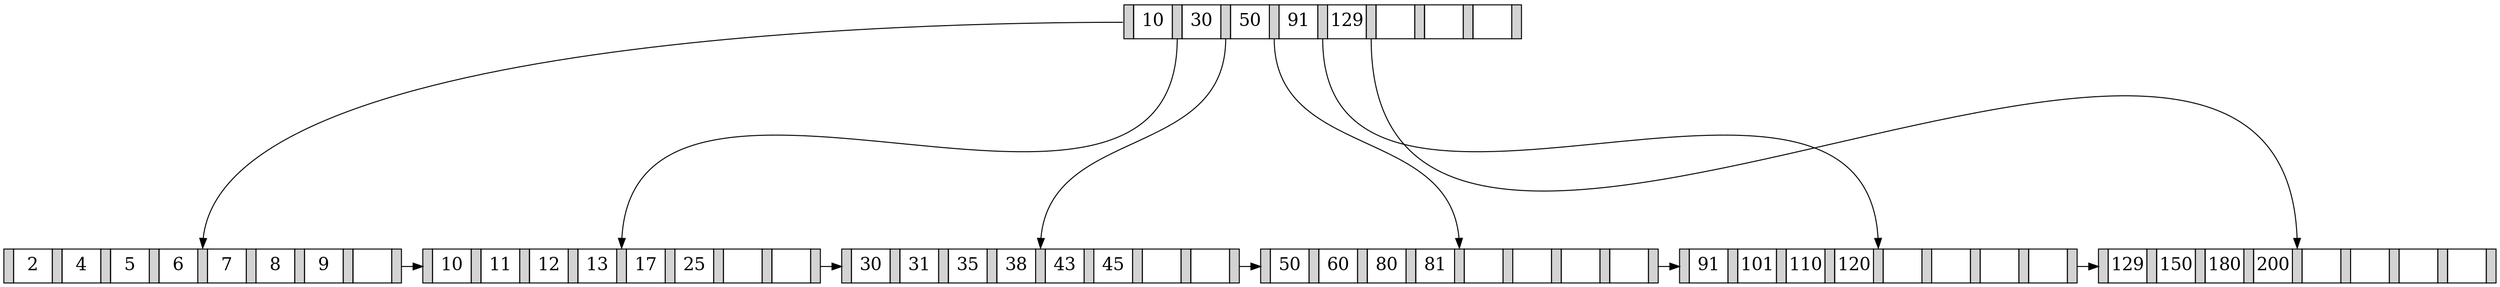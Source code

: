 digraph BTree {
    rankdir = TB;
    ranksep = 3;
    nodesep = 0.3;

    /* 10,30,50,91,129 */
    node0 [shape=none, fontsize=18, margin=0, label=<
      <TABLE BORDER="0" COLOR="black" CELLBORDER="1" CELLSPACING="0" CELLPADDING="4">
        <TR>
          <TD PORT="0" BGCOLOR="lightgrey"></TD>
          <TD PORT="1" WIDTH="40" HEIGHT="35" FIXEDSIZE="TRUE">10</TD>
          <TD PORT="2" BGCOLOR="lightgrey"></TD>
          <TD PORT="3" WIDTH="40" HEIGHT="35" FIXEDSIZE="TRUE">30</TD>
          <TD PORT="4" BGCOLOR="lightgrey"></TD>
          <TD PORT="5" WIDTH="40" HEIGHT="35" FIXEDSIZE="TRUE">50</TD>
          <TD PORT="6" BGCOLOR="lightgrey"></TD>
          <TD PORT="7" WIDTH="40" HEIGHT="35" FIXEDSIZE="TRUE">91</TD>
          <TD PORT="8" BGCOLOR="lightgrey"></TD>
          <TD PORT="9" WIDTH="40" HEIGHT="35" FIXEDSIZE="TRUE">129</TD>
          <TD PORT="10" BGCOLOR="lightgrey"></TD>
          <TD PORT="11" WIDTH="40" HEIGHT="35" FIXEDSIZE="TRUE"></TD>
          <TD PORT="12" BGCOLOR="lightgrey"></TD>
          <TD PORT="13" WIDTH="40" HEIGHT="35" FIXEDSIZE="TRUE"></TD>
          <TD PORT="14" BGCOLOR="lightgrey"></TD>
          <TD PORT="15" WIDTH="40" HEIGHT="35" FIXEDSIZE="TRUE"></TD>
          <TD PORT="16" BGCOLOR="lightgrey"></TD>
        </TR>
      </TABLE>
    >];

    /* 2,4,5,6,7,8,9 */
    node1 [shape=none, fontsize=18, margin=0, label=<
      <TABLE BORDER="0" COLOR="black" CELLBORDER="1" CELLSPACING="0" CELLPADDING="4">
        <TR>
          <TD PORT="0" BGCOLOR="lightgrey"></TD>
          <TD PORT="1" WIDTH="40" HEIGHT="35" FIXEDSIZE="TRUE">2</TD>
          <TD PORT="2" BGCOLOR="lightgrey"></TD>
          <TD PORT="3" WIDTH="40" HEIGHT="35" FIXEDSIZE="TRUE">4</TD>
          <TD PORT="4" BGCOLOR="lightgrey"></TD>
          <TD PORT="5" WIDTH="40" HEIGHT="35" FIXEDSIZE="TRUE">5</TD>
          <TD PORT="6" BGCOLOR="lightgrey"></TD>
          <TD PORT="7" WIDTH="40" HEIGHT="35" FIXEDSIZE="TRUE">6</TD>
          <TD PORT="8" BGCOLOR="lightgrey"></TD>
          <TD PORT="9" WIDTH="40" HEIGHT="35" FIXEDSIZE="TRUE">7</TD>
          <TD PORT="10" BGCOLOR="lightgrey"></TD>
          <TD PORT="11" WIDTH="40" HEIGHT="35" FIXEDSIZE="TRUE">8</TD>
          <TD PORT="12" BGCOLOR="lightgrey"></TD>
          <TD PORT="13" WIDTH="40" HEIGHT="35" FIXEDSIZE="TRUE">9</TD>
          <TD PORT="14" BGCOLOR="lightgrey"></TD>
          <TD PORT="15" WIDTH="40" HEIGHT="35" FIXEDSIZE="TRUE"></TD>
          <TD PORT="16" BGCOLOR="lightgrey"></TD>
        </TR>
      </TABLE>
    >];

    node0:0 -> node1:8;

    /* 10,11,12,13,17,25 */
    node2 [shape=none, fontsize=18, margin=0, label=<
      <TABLE BORDER="0" COLOR="black" CELLBORDER="1" CELLSPACING="0" CELLPADDING="4">
        <TR>
          <TD PORT="0" BGCOLOR="lightgrey"></TD>
          <TD PORT="1" WIDTH="40" HEIGHT="35" FIXEDSIZE="TRUE">10</TD>
          <TD PORT="2" BGCOLOR="lightgrey"></TD>
          <TD PORT="3" WIDTH="40" HEIGHT="35" FIXEDSIZE="TRUE">11</TD>
          <TD PORT="4" BGCOLOR="lightgrey"></TD>
          <TD PORT="5" WIDTH="40" HEIGHT="35" FIXEDSIZE="TRUE">12</TD>
          <TD PORT="6" BGCOLOR="lightgrey"></TD>
          <TD PORT="7" WIDTH="40" HEIGHT="35" FIXEDSIZE="TRUE">13</TD>
          <TD PORT="8" BGCOLOR="lightgrey"></TD>
          <TD PORT="9" WIDTH="40" HEIGHT="35" FIXEDSIZE="TRUE">17</TD>
          <TD PORT="10" BGCOLOR="lightgrey"></TD>
          <TD PORT="11" WIDTH="40" HEIGHT="35" FIXEDSIZE="TRUE">25</TD>
          <TD PORT="12" BGCOLOR="lightgrey"></TD>
          <TD PORT="13" WIDTH="40" HEIGHT="35" FIXEDSIZE="TRUE"></TD>
          <TD PORT="14" BGCOLOR="lightgrey"></TD>
          <TD PORT="15" WIDTH="40" HEIGHT="35" FIXEDSIZE="TRUE"></TD>
          <TD PORT="16" BGCOLOR="lightgrey"></TD>
        </TR>
      </TABLE>
    >];

    node0:2 -> node2:8;

    /* 30,31,35,38,43,45 */
    node3 [shape=none, fontsize=18, margin=0, label=<
      <TABLE BORDER="0" COLOR="black" CELLBORDER="1" CELLSPACING="0" CELLPADDING="4">
        <TR>
          <TD PORT="0" BGCOLOR="lightgrey"></TD>
          <TD PORT="1" WIDTH="40" HEIGHT="35" FIXEDSIZE="TRUE">30</TD>
          <TD PORT="2" BGCOLOR="lightgrey"></TD>
          <TD PORT="3" WIDTH="40" HEIGHT="35" FIXEDSIZE="TRUE">31</TD>
          <TD PORT="4" BGCOLOR="lightgrey"></TD>
          <TD PORT="5" WIDTH="40" HEIGHT="35" FIXEDSIZE="TRUE">35</TD>
          <TD PORT="6" BGCOLOR="lightgrey"></TD>
          <TD PORT="7" WIDTH="40" HEIGHT="35" FIXEDSIZE="TRUE">38</TD>
          <TD PORT="8" BGCOLOR="lightgrey"></TD>
          <TD PORT="9" WIDTH="40" HEIGHT="35" FIXEDSIZE="TRUE">43</TD>
          <TD PORT="10" BGCOLOR="lightgrey"></TD>
          <TD PORT="11" WIDTH="40" HEIGHT="35" FIXEDSIZE="TRUE">45</TD>
          <TD PORT="12" BGCOLOR="lightgrey"></TD>
          <TD PORT="13" WIDTH="40" HEIGHT="35" FIXEDSIZE="TRUE"></TD>
          <TD PORT="14" BGCOLOR="lightgrey"></TD>
          <TD PORT="15" WIDTH="40" HEIGHT="35" FIXEDSIZE="TRUE"></TD>
          <TD PORT="16" BGCOLOR="lightgrey"></TD>
        </TR>
      </TABLE>
    >];

    node0:4 -> node3:8;

    /* 50,60,80,81 */
    node4 [shape=none, fontsize=18, margin=0, label=<
      <TABLE BORDER="0" COLOR="black" CELLBORDER="1" CELLSPACING="0" CELLPADDING="4">
        <TR>
          <TD PORT="0" BGCOLOR="lightgrey"></TD>
          <TD PORT="1" WIDTH="40" HEIGHT="35" FIXEDSIZE="TRUE">50</TD>
          <TD PORT="2" BGCOLOR="lightgrey"></TD>
          <TD PORT="3" WIDTH="40" HEIGHT="35" FIXEDSIZE="TRUE">60</TD>
          <TD PORT="4" BGCOLOR="lightgrey"></TD>
          <TD PORT="5" WIDTH="40" HEIGHT="35" FIXEDSIZE="TRUE">80</TD>
          <TD PORT="6" BGCOLOR="lightgrey"></TD>
          <TD PORT="7" WIDTH="40" HEIGHT="35" FIXEDSIZE="TRUE">81</TD>
          <TD PORT="8" BGCOLOR="lightgrey"></TD>
          <TD PORT="9" WIDTH="40" HEIGHT="35" FIXEDSIZE="TRUE"></TD>
          <TD PORT="10" BGCOLOR="lightgrey"></TD>
          <TD PORT="11" WIDTH="40" HEIGHT="35" FIXEDSIZE="TRUE"></TD>
          <TD PORT="12" BGCOLOR="lightgrey"></TD>
          <TD PORT="13" WIDTH="40" HEIGHT="35" FIXEDSIZE="TRUE"></TD>
          <TD PORT="14" BGCOLOR="lightgrey"></TD>
          <TD PORT="15" WIDTH="40" HEIGHT="35" FIXEDSIZE="TRUE"></TD>
          <TD PORT="16" BGCOLOR="lightgrey"></TD>
        </TR>
      </TABLE>
    >];

    node0:6 -> node4:8;

    /* 91,101,110,120 */
    node5 [shape=none, fontsize=18, margin=0, label=<
      <TABLE BORDER="0" COLOR="black" CELLBORDER="1" CELLSPACING="0" CELLPADDING="4">
        <TR>
          <TD PORT="0" BGCOLOR="lightgrey"></TD>
          <TD PORT="1" WIDTH="40" HEIGHT="35" FIXEDSIZE="TRUE">91</TD>
          <TD PORT="2" BGCOLOR="lightgrey"></TD>
          <TD PORT="3" WIDTH="40" HEIGHT="35" FIXEDSIZE="TRUE">101</TD>
          <TD PORT="4" BGCOLOR="lightgrey"></TD>
          <TD PORT="5" WIDTH="40" HEIGHT="35" FIXEDSIZE="TRUE">110</TD>
          <TD PORT="6" BGCOLOR="lightgrey"></TD>
          <TD PORT="7" WIDTH="40" HEIGHT="35" FIXEDSIZE="TRUE">120</TD>
          <TD PORT="8" BGCOLOR="lightgrey"></TD>
          <TD PORT="9" WIDTH="40" HEIGHT="35" FIXEDSIZE="TRUE"></TD>
          <TD PORT="10" BGCOLOR="lightgrey"></TD>
          <TD PORT="11" WIDTH="40" HEIGHT="35" FIXEDSIZE="TRUE"></TD>
          <TD PORT="12" BGCOLOR="lightgrey"></TD>
          <TD PORT="13" WIDTH="40" HEIGHT="35" FIXEDSIZE="TRUE"></TD>
          <TD PORT="14" BGCOLOR="lightgrey"></TD>
          <TD PORT="15" WIDTH="40" HEIGHT="35" FIXEDSIZE="TRUE"></TD>
          <TD PORT="16" BGCOLOR="lightgrey"></TD>
        </TR>
      </TABLE>
    >];

    node0:8 -> node5:8;

    /* 129,150,180,200 */
    node6 [shape=none, fontsize=18, margin=0, label=<
      <TABLE BORDER="0" COLOR="black" CELLBORDER="1" CELLSPACING="0" CELLPADDING="4">
        <TR>
          <TD PORT="0" BGCOLOR="lightgrey"></TD>
          <TD PORT="1" WIDTH="40" HEIGHT="35" FIXEDSIZE="TRUE">129</TD>
          <TD PORT="2" BGCOLOR="lightgrey"></TD>
          <TD PORT="3" WIDTH="40" HEIGHT="35" FIXEDSIZE="TRUE">150</TD>
          <TD PORT="4" BGCOLOR="lightgrey"></TD>
          <TD PORT="5" WIDTH="40" HEIGHT="35" FIXEDSIZE="TRUE">180</TD>
          <TD PORT="6" BGCOLOR="lightgrey"></TD>
          <TD PORT="7" WIDTH="40" HEIGHT="35" FIXEDSIZE="TRUE">200</TD>
          <TD PORT="8" BGCOLOR="lightgrey"></TD>
          <TD PORT="9" WIDTH="40" HEIGHT="35" FIXEDSIZE="TRUE"></TD>
          <TD PORT="10" BGCOLOR="lightgrey"></TD>
          <TD PORT="11" WIDTH="40" HEIGHT="35" FIXEDSIZE="TRUE"></TD>
          <TD PORT="12" BGCOLOR="lightgrey"></TD>
          <TD PORT="13" WIDTH="40" HEIGHT="35" FIXEDSIZE="TRUE"></TD>
          <TD PORT="14" BGCOLOR="lightgrey"></TD>
          <TD PORT="15" WIDTH="40" HEIGHT="35" FIXEDSIZE="TRUE"></TD>
          <TD PORT="16" BGCOLOR="lightgrey"></TD>
        </TR>
      </TABLE>
    >];

    node0:10 -> node6:8;

    /* Attach leaf nodes */
    node1:16 -> node2:0;
    node2:16 -> node3:0;
    node3:16 -> node4:0;
    node4:16 -> node5:0;
    node5:16 -> node6:0;

    /* Make sure the leaf nodes are aligned vertically */
    {rank = same; node1; node2; node3; node4; node5; node6}
}